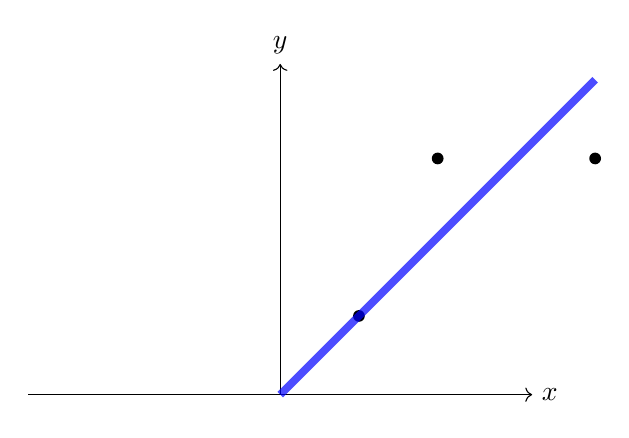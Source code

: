 \begin{tikzpicture}
  \draw[->] (-3.2, 0) -- (3.2, 0) node[right] {$x$};
  \draw[->] (0, 0) -- (0, 4.2) node[above] {$y$};
  \node at (1,1) [circle,fill,inner sep=1.5pt]{};
  \node at (2,3) [circle,fill,inner sep=1.5pt]{};
  \node at (4,3) [circle,fill,inner sep=1.5pt]{};
  \draw[line width=1mm, draw opacity=0.7, domain=-0:4, smooth, variable=\x, blue] plot ({\x}, {\x});
\end{tikzpicture}
